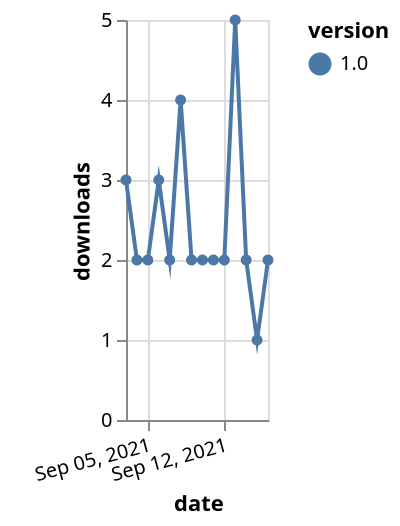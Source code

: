 {"$schema": "https://vega.github.io/schema/vega-lite/v5.json", "description": "A simple bar chart with embedded data.", "data": {"values": [{"date": "2021-09-03", "total": 3336, "delta": 3, "version": "1.0"}, {"date": "2021-09-04", "total": 3338, "delta": 2, "version": "1.0"}, {"date": "2021-09-05", "total": 3340, "delta": 2, "version": "1.0"}, {"date": "2021-09-06", "total": 3343, "delta": 3, "version": "1.0"}, {"date": "2021-09-07", "total": 3345, "delta": 2, "version": "1.0"}, {"date": "2021-09-08", "total": 3349, "delta": 4, "version": "1.0"}, {"date": "2021-09-09", "total": 3351, "delta": 2, "version": "1.0"}, {"date": "2021-09-10", "total": 3353, "delta": 2, "version": "1.0"}, {"date": "2021-09-11", "total": 3355, "delta": 2, "version": "1.0"}, {"date": "2021-09-12", "total": 3357, "delta": 2, "version": "1.0"}, {"date": "2021-09-13", "total": 3362, "delta": 5, "version": "1.0"}, {"date": "2021-09-14", "total": 3364, "delta": 2, "version": "1.0"}, {"date": "2021-09-15", "total": 3365, "delta": 1, "version": "1.0"}, {"date": "2021-09-16", "total": 3367, "delta": 2, "version": "1.0"}]}, "width": "container", "mark": {"type": "line", "point": {"filled": true}}, "encoding": {"x": {"field": "date", "type": "temporal", "timeUnit": "yearmonthdate", "title": "date", "axis": {"labelAngle": -15}}, "y": {"field": "delta", "type": "quantitative", "title": "downloads"}, "color": {"field": "version", "type": "nominal"}, "tooltip": {"field": "delta"}}}